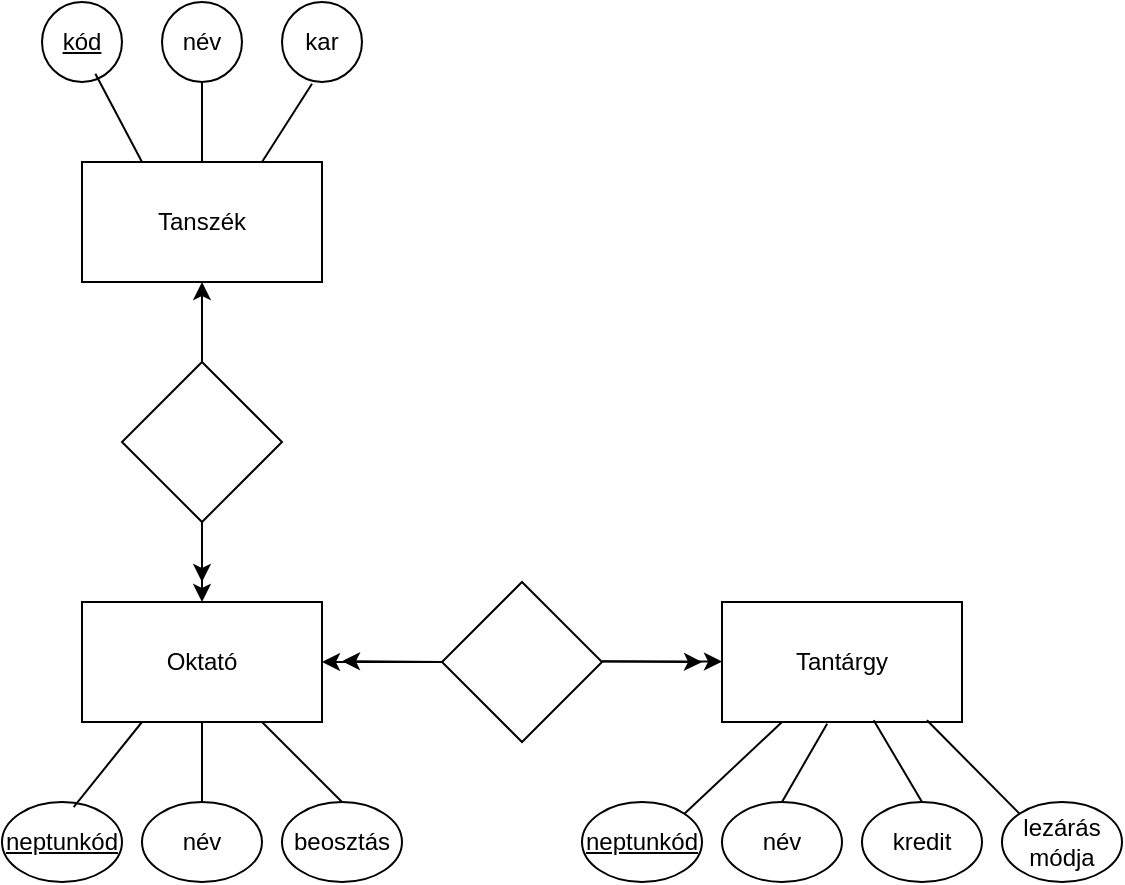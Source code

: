 <mxfile version="24.7.17">
  <diagram name="1 oldal" id="TwEik55muHnSpRb7Oo-3">
    <mxGraphModel dx="1195" dy="650" grid="1" gridSize="10" guides="1" tooltips="1" connect="1" arrows="1" fold="1" page="1" pageScale="1" pageWidth="827" pageHeight="1169" math="0" shadow="0">
      <root>
        <mxCell id="0" />
        <mxCell id="1" parent="0" />
        <mxCell id="7oh8oWM9JBSaFh6_RJGK-84" value="Tantárgy" style="rounded=0;whiteSpace=wrap;html=1;" vertex="1" parent="1">
          <mxGeometry x="680" y="380" width="120" height="60" as="geometry" />
        </mxCell>
        <mxCell id="7oh8oWM9JBSaFh6_RJGK-85" value="Oktató" style="rounded=0;whiteSpace=wrap;html=1;" vertex="1" parent="1">
          <mxGeometry x="360" y="380" width="120" height="60" as="geometry" />
        </mxCell>
        <mxCell id="7oh8oWM9JBSaFh6_RJGK-86" value="Tanszék" style="rounded=0;whiteSpace=wrap;html=1;" vertex="1" parent="1">
          <mxGeometry x="360" y="160" width="120" height="60" as="geometry" />
        </mxCell>
        <mxCell id="7oh8oWM9JBSaFh6_RJGK-88" value="&lt;u&gt;kód&lt;/u&gt;" style="ellipse;whiteSpace=wrap;html=1;" vertex="1" parent="1">
          <mxGeometry x="340" y="80" width="40" height="40" as="geometry" />
        </mxCell>
        <mxCell id="7oh8oWM9JBSaFh6_RJGK-89" value="név" style="ellipse;whiteSpace=wrap;html=1;" vertex="1" parent="1">
          <mxGeometry x="400" y="80" width="40" height="40" as="geometry" />
        </mxCell>
        <mxCell id="7oh8oWM9JBSaFh6_RJGK-90" value="kar" style="ellipse;whiteSpace=wrap;html=1;" vertex="1" parent="1">
          <mxGeometry x="460" y="80" width="40" height="40" as="geometry" />
        </mxCell>
        <mxCell id="7oh8oWM9JBSaFh6_RJGK-92" value="neptunkód" style="ellipse;whiteSpace=wrap;html=1;fontStyle=4" vertex="1" parent="1">
          <mxGeometry x="320" y="480" width="60" height="40" as="geometry" />
        </mxCell>
        <mxCell id="7oh8oWM9JBSaFh6_RJGK-93" value="név" style="ellipse;whiteSpace=wrap;html=1;" vertex="1" parent="1">
          <mxGeometry x="390" y="480" width="60" height="40" as="geometry" />
        </mxCell>
        <mxCell id="7oh8oWM9JBSaFh6_RJGK-94" value="beosztás" style="ellipse;whiteSpace=wrap;html=1;" vertex="1" parent="1">
          <mxGeometry x="460" y="480" width="60" height="40" as="geometry" />
        </mxCell>
        <mxCell id="7oh8oWM9JBSaFh6_RJGK-95" value="neptunkód" style="ellipse;whiteSpace=wrap;html=1;fontStyle=4" vertex="1" parent="1">
          <mxGeometry x="610" y="480" width="60" height="40" as="geometry" />
        </mxCell>
        <mxCell id="7oh8oWM9JBSaFh6_RJGK-96" value="név" style="ellipse;whiteSpace=wrap;html=1;" vertex="1" parent="1">
          <mxGeometry x="680" y="480" width="60" height="40" as="geometry" />
        </mxCell>
        <mxCell id="7oh8oWM9JBSaFh6_RJGK-97" value="kredit" style="ellipse;whiteSpace=wrap;html=1;" vertex="1" parent="1">
          <mxGeometry x="750" y="480" width="60" height="40" as="geometry" />
        </mxCell>
        <mxCell id="7oh8oWM9JBSaFh6_RJGK-98" value="lezárás&lt;div&gt;módja&lt;/div&gt;" style="ellipse;whiteSpace=wrap;html=1;" vertex="1" parent="1">
          <mxGeometry x="820" y="480" width="60" height="40" as="geometry" />
        </mxCell>
        <mxCell id="7oh8oWM9JBSaFh6_RJGK-100" value="" style="rhombus;whiteSpace=wrap;html=1;" vertex="1" parent="1">
          <mxGeometry x="380" y="260" width="80" height="80" as="geometry" />
        </mxCell>
        <mxCell id="7oh8oWM9JBSaFh6_RJGK-101" value="" style="rhombus;whiteSpace=wrap;html=1;" vertex="1" parent="1">
          <mxGeometry x="540" y="370" width="80" height="80" as="geometry" />
        </mxCell>
        <mxCell id="7oh8oWM9JBSaFh6_RJGK-102" value="" style="endArrow=classic;html=1;rounded=0;entryX=1;entryY=0.5;entryDx=0;entryDy=0;exitX=0;exitY=0.5;exitDx=0;exitDy=0;" edge="1" parent="1" source="7oh8oWM9JBSaFh6_RJGK-101" target="7oh8oWM9JBSaFh6_RJGK-85">
          <mxGeometry width="50" height="50" relative="1" as="geometry">
            <mxPoint x="500" y="400" as="sourcePoint" />
            <mxPoint x="550" y="350" as="targetPoint" />
          </mxGeometry>
        </mxCell>
        <mxCell id="7oh8oWM9JBSaFh6_RJGK-103" value="" style="endArrow=classic;html=1;rounded=0;entryX=1;entryY=0.5;entryDx=0;entryDy=0;" edge="1" parent="1">
          <mxGeometry width="50" height="50" relative="1" as="geometry">
            <mxPoint x="540" y="410" as="sourcePoint" />
            <mxPoint x="490" y="409.58" as="targetPoint" />
          </mxGeometry>
        </mxCell>
        <mxCell id="7oh8oWM9JBSaFh6_RJGK-104" value="" style="endArrow=classic;html=1;rounded=0;entryX=1;entryY=0.5;entryDx=0;entryDy=0;exitX=0;exitY=0.5;exitDx=0;exitDy=0;" edge="1" parent="1">
          <mxGeometry width="50" height="50" relative="1" as="geometry">
            <mxPoint x="620" y="409.79" as="sourcePoint" />
            <mxPoint x="680" y="409.79" as="targetPoint" />
          </mxGeometry>
        </mxCell>
        <mxCell id="7oh8oWM9JBSaFh6_RJGK-105" value="" style="endArrow=classic;html=1;rounded=0;entryX=1;entryY=0.5;entryDx=0;entryDy=0;" edge="1" parent="1">
          <mxGeometry width="50" height="50" relative="1" as="geometry">
            <mxPoint x="620" y="409.58" as="sourcePoint" />
            <mxPoint x="670" y="410" as="targetPoint" />
          </mxGeometry>
        </mxCell>
        <mxCell id="7oh8oWM9JBSaFh6_RJGK-106" value="" style="endArrow=classic;html=1;rounded=0;entryX=0.5;entryY=1;entryDx=0;entryDy=0;exitX=0;exitY=0.5;exitDx=0;exitDy=0;" edge="1" parent="1" target="7oh8oWM9JBSaFh6_RJGK-86">
          <mxGeometry width="50" height="50" relative="1" as="geometry">
            <mxPoint x="420" y="260.42" as="sourcePoint" />
            <mxPoint x="360" y="260.42" as="targetPoint" />
          </mxGeometry>
        </mxCell>
        <mxCell id="7oh8oWM9JBSaFh6_RJGK-109" value="" style="endArrow=classic;html=1;rounded=0;entryX=0.5;entryY=0;entryDx=0;entryDy=0;" edge="1" parent="1" target="7oh8oWM9JBSaFh6_RJGK-85">
          <mxGeometry width="50" height="50" relative="1" as="geometry">
            <mxPoint x="420" y="340" as="sourcePoint" />
            <mxPoint x="470" y="290" as="targetPoint" />
          </mxGeometry>
        </mxCell>
        <mxCell id="7oh8oWM9JBSaFh6_RJGK-110" value="" style="endArrow=classic;html=1;rounded=0;exitX=0.5;exitY=1;exitDx=0;exitDy=0;" edge="1" parent="1" source="7oh8oWM9JBSaFh6_RJGK-100">
          <mxGeometry width="50" height="50" relative="1" as="geometry">
            <mxPoint x="430" y="350" as="sourcePoint" />
            <mxPoint x="420" y="370" as="targetPoint" />
          </mxGeometry>
        </mxCell>
        <mxCell id="7oh8oWM9JBSaFh6_RJGK-111" value="" style="endArrow=none;html=1;rounded=0;entryX=0.667;entryY=0.896;entryDx=0;entryDy=0;entryPerimeter=0;" edge="1" parent="1" target="7oh8oWM9JBSaFh6_RJGK-88">
          <mxGeometry width="50" height="50" relative="1" as="geometry">
            <mxPoint x="390" y="160" as="sourcePoint" />
            <mxPoint x="550" y="350" as="targetPoint" />
          </mxGeometry>
        </mxCell>
        <mxCell id="7oh8oWM9JBSaFh6_RJGK-112" value="" style="endArrow=none;html=1;rounded=0;entryX=0.5;entryY=1;entryDx=0;entryDy=0;exitX=0.5;exitY=0;exitDx=0;exitDy=0;" edge="1" parent="1" source="7oh8oWM9JBSaFh6_RJGK-86" target="7oh8oWM9JBSaFh6_RJGK-89">
          <mxGeometry width="50" height="50" relative="1" as="geometry">
            <mxPoint x="500" y="400" as="sourcePoint" />
            <mxPoint x="550" y="350" as="targetPoint" />
          </mxGeometry>
        </mxCell>
        <mxCell id="7oh8oWM9JBSaFh6_RJGK-113" value="" style="endArrow=none;html=1;rounded=0;entryX=0.375;entryY=1.021;entryDx=0;entryDy=0;entryPerimeter=0;exitX=0.75;exitY=0;exitDx=0;exitDy=0;" edge="1" parent="1" source="7oh8oWM9JBSaFh6_RJGK-86" target="7oh8oWM9JBSaFh6_RJGK-90">
          <mxGeometry width="50" height="50" relative="1" as="geometry">
            <mxPoint x="500" y="400" as="sourcePoint" />
            <mxPoint x="550" y="350" as="targetPoint" />
          </mxGeometry>
        </mxCell>
        <mxCell id="7oh8oWM9JBSaFh6_RJGK-114" value="" style="endArrow=none;html=1;rounded=0;entryX=0.25;entryY=1;entryDx=0;entryDy=0;exitX=0.597;exitY=0.063;exitDx=0;exitDy=0;exitPerimeter=0;" edge="1" parent="1" source="7oh8oWM9JBSaFh6_RJGK-92" target="7oh8oWM9JBSaFh6_RJGK-85">
          <mxGeometry width="50" height="50" relative="1" as="geometry">
            <mxPoint x="500" y="400" as="sourcePoint" />
            <mxPoint x="550" y="350" as="targetPoint" />
          </mxGeometry>
        </mxCell>
        <mxCell id="7oh8oWM9JBSaFh6_RJGK-115" value="" style="endArrow=none;html=1;rounded=0;exitX=0.5;exitY=1;exitDx=0;exitDy=0;entryX=0.5;entryY=0;entryDx=0;entryDy=0;" edge="1" parent="1" source="7oh8oWM9JBSaFh6_RJGK-85" target="7oh8oWM9JBSaFh6_RJGK-93">
          <mxGeometry width="50" height="50" relative="1" as="geometry">
            <mxPoint x="500" y="400" as="sourcePoint" />
            <mxPoint x="550" y="350" as="targetPoint" />
          </mxGeometry>
        </mxCell>
        <mxCell id="7oh8oWM9JBSaFh6_RJGK-116" value="" style="endArrow=none;html=1;rounded=0;entryX=0.5;entryY=0;entryDx=0;entryDy=0;exitX=0.75;exitY=1;exitDx=0;exitDy=0;" edge="1" parent="1" source="7oh8oWM9JBSaFh6_RJGK-85" target="7oh8oWM9JBSaFh6_RJGK-94">
          <mxGeometry width="50" height="50" relative="1" as="geometry">
            <mxPoint x="500" y="400" as="sourcePoint" />
            <mxPoint x="550" y="350" as="targetPoint" />
          </mxGeometry>
        </mxCell>
        <mxCell id="7oh8oWM9JBSaFh6_RJGK-117" value="" style="endArrow=none;html=1;rounded=0;entryX=0.25;entryY=1;entryDx=0;entryDy=0;exitX=1;exitY=0;exitDx=0;exitDy=0;" edge="1" parent="1" source="7oh8oWM9JBSaFh6_RJGK-95" target="7oh8oWM9JBSaFh6_RJGK-84">
          <mxGeometry width="50" height="50" relative="1" as="geometry">
            <mxPoint x="500" y="400" as="sourcePoint" />
            <mxPoint x="550" y="350" as="targetPoint" />
          </mxGeometry>
        </mxCell>
        <mxCell id="7oh8oWM9JBSaFh6_RJGK-118" value="" style="endArrow=none;html=1;rounded=0;entryX=0.438;entryY=1.014;entryDx=0;entryDy=0;entryPerimeter=0;exitX=0.5;exitY=0;exitDx=0;exitDy=0;" edge="1" parent="1" source="7oh8oWM9JBSaFh6_RJGK-96" target="7oh8oWM9JBSaFh6_RJGK-84">
          <mxGeometry width="50" height="50" relative="1" as="geometry">
            <mxPoint x="500" y="400" as="sourcePoint" />
            <mxPoint x="550" y="350" as="targetPoint" />
          </mxGeometry>
        </mxCell>
        <mxCell id="7oh8oWM9JBSaFh6_RJGK-119" value="" style="endArrow=none;html=1;rounded=0;entryX=0.5;entryY=0;entryDx=0;entryDy=0;exitX=0.632;exitY=0.986;exitDx=0;exitDy=0;exitPerimeter=0;" edge="1" parent="1" source="7oh8oWM9JBSaFh6_RJGK-84" target="7oh8oWM9JBSaFh6_RJGK-97">
          <mxGeometry width="50" height="50" relative="1" as="geometry">
            <mxPoint x="750" y="460" as="sourcePoint" />
            <mxPoint x="550" y="350" as="targetPoint" />
          </mxGeometry>
        </mxCell>
        <mxCell id="7oh8oWM9JBSaFh6_RJGK-120" value="" style="endArrow=none;html=1;rounded=0;entryX=0;entryY=0;entryDx=0;entryDy=0;exitX=0.854;exitY=0.986;exitDx=0;exitDy=0;exitPerimeter=0;" edge="1" parent="1" source="7oh8oWM9JBSaFh6_RJGK-84" target="7oh8oWM9JBSaFh6_RJGK-98">
          <mxGeometry width="50" height="50" relative="1" as="geometry">
            <mxPoint x="500" y="400" as="sourcePoint" />
            <mxPoint x="550" y="350" as="targetPoint" />
          </mxGeometry>
        </mxCell>
      </root>
    </mxGraphModel>
  </diagram>
</mxfile>

